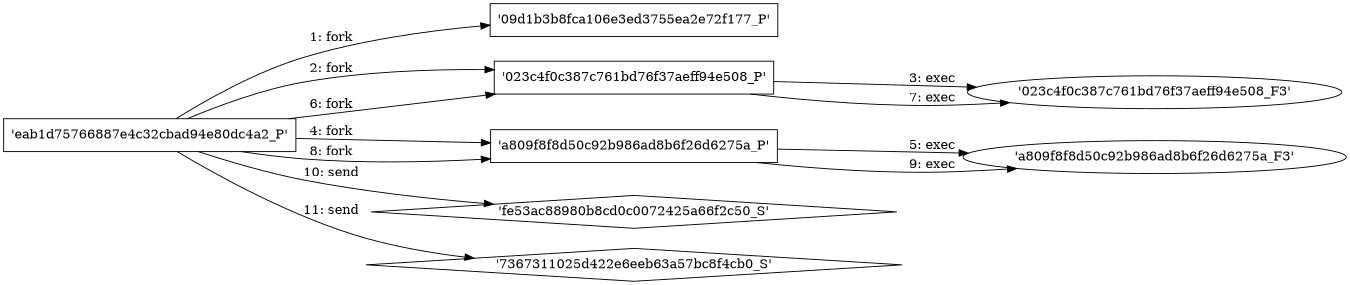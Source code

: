 digraph "D:\Learning\Paper\apt\基于CTI的攻击预警\Dataset\攻击图\ASGfromALLCTI\Angler Exploit Kit - New Variants.dot" {
rankdir="LR"
size="9"
fixedsize="false"
splines="true"
nodesep=0.3
ranksep=0
fontsize=10
overlap="scalexy"
engine= "neato"
	"'eab1d75766887e4c32cbad94e80dc4a2_P'" [node_type=Process shape=box]
	"'09d1b3b8fca106e3ed3755ea2e72f177_P'" [node_type=Process shape=box]
	"'eab1d75766887e4c32cbad94e80dc4a2_P'" -> "'09d1b3b8fca106e3ed3755ea2e72f177_P'" [label="1: fork"]
	"'eab1d75766887e4c32cbad94e80dc4a2_P'" [node_type=Process shape=box]
	"'023c4f0c387c761bd76f37aeff94e508_P'" [node_type=Process shape=box]
	"'eab1d75766887e4c32cbad94e80dc4a2_P'" -> "'023c4f0c387c761bd76f37aeff94e508_P'" [label="2: fork"]
	"'023c4f0c387c761bd76f37aeff94e508_P'" [node_type=Process shape=box]
	"'023c4f0c387c761bd76f37aeff94e508_F3'" [node_type=File shape=ellipse]
	"'023c4f0c387c761bd76f37aeff94e508_P'" -> "'023c4f0c387c761bd76f37aeff94e508_F3'" [label="3: exec"]
	"'eab1d75766887e4c32cbad94e80dc4a2_P'" [node_type=Process shape=box]
	"'a809f8f8d50c92b986ad8b6f26d6275a_P'" [node_type=Process shape=box]
	"'eab1d75766887e4c32cbad94e80dc4a2_P'" -> "'a809f8f8d50c92b986ad8b6f26d6275a_P'" [label="4: fork"]
	"'a809f8f8d50c92b986ad8b6f26d6275a_P'" [node_type=Process shape=box]
	"'a809f8f8d50c92b986ad8b6f26d6275a_F3'" [node_type=File shape=ellipse]
	"'a809f8f8d50c92b986ad8b6f26d6275a_P'" -> "'a809f8f8d50c92b986ad8b6f26d6275a_F3'" [label="5: exec"]
	"'eab1d75766887e4c32cbad94e80dc4a2_P'" [node_type=Process shape=box]
	"'023c4f0c387c761bd76f37aeff94e508_P'" [node_type=Process shape=box]
	"'eab1d75766887e4c32cbad94e80dc4a2_P'" -> "'023c4f0c387c761bd76f37aeff94e508_P'" [label="6: fork"]
	"'023c4f0c387c761bd76f37aeff94e508_P'" [node_type=Process shape=box]
	"'023c4f0c387c761bd76f37aeff94e508_F3'" [node_type=File shape=ellipse]
	"'023c4f0c387c761bd76f37aeff94e508_P'" -> "'023c4f0c387c761bd76f37aeff94e508_F3'" [label="7: exec"]
	"'eab1d75766887e4c32cbad94e80dc4a2_P'" [node_type=Process shape=box]
	"'a809f8f8d50c92b986ad8b6f26d6275a_P'" [node_type=Process shape=box]
	"'eab1d75766887e4c32cbad94e80dc4a2_P'" -> "'a809f8f8d50c92b986ad8b6f26d6275a_P'" [label="8: fork"]
	"'a809f8f8d50c92b986ad8b6f26d6275a_P'" [node_type=Process shape=box]
	"'a809f8f8d50c92b986ad8b6f26d6275a_F3'" [node_type=File shape=ellipse]
	"'a809f8f8d50c92b986ad8b6f26d6275a_P'" -> "'a809f8f8d50c92b986ad8b6f26d6275a_F3'" [label="9: exec"]
	"'fe53ac88980b8cd0c0072425a66f2c50_S'" [node_type=Socket shape=diamond]
	"'eab1d75766887e4c32cbad94e80dc4a2_P'" [node_type=Process shape=box]
	"'eab1d75766887e4c32cbad94e80dc4a2_P'" -> "'fe53ac88980b8cd0c0072425a66f2c50_S'" [label="10: send"]
	"'7367311025d422e6eeb63a57bc8f4cb0_S'" [node_type=Socket shape=diamond]
	"'eab1d75766887e4c32cbad94e80dc4a2_P'" [node_type=Process shape=box]
	"'eab1d75766887e4c32cbad94e80dc4a2_P'" -> "'7367311025d422e6eeb63a57bc8f4cb0_S'" [label="11: send"]
}
